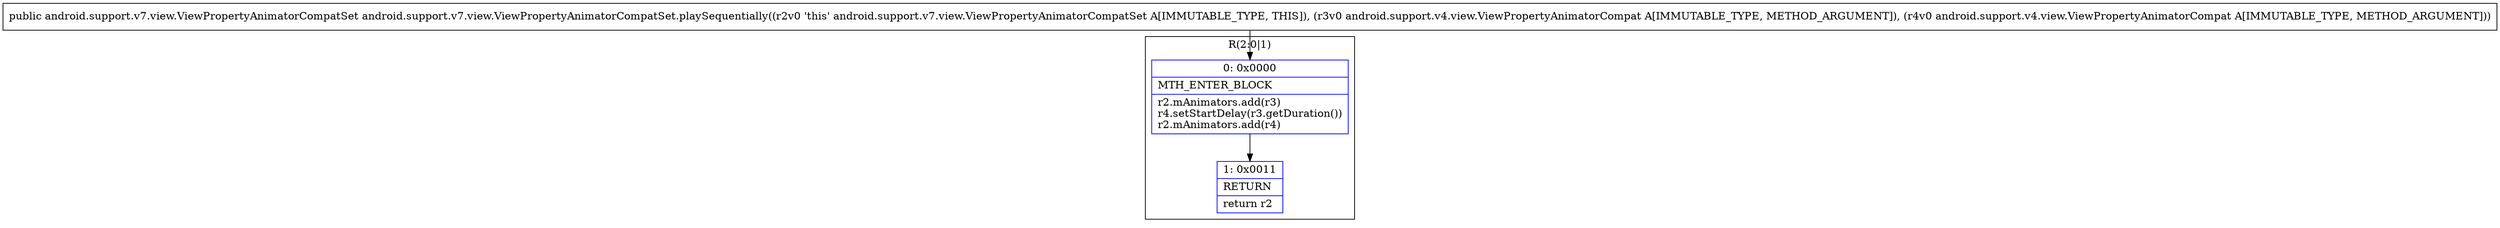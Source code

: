 digraph "CFG forandroid.support.v7.view.ViewPropertyAnimatorCompatSet.playSequentially(Landroid\/support\/v4\/view\/ViewPropertyAnimatorCompat;Landroid\/support\/v4\/view\/ViewPropertyAnimatorCompat;)Landroid\/support\/v7\/view\/ViewPropertyAnimatorCompatSet;" {
subgraph cluster_Region_1440437254 {
label = "R(2:0|1)";
node [shape=record,color=blue];
Node_0 [shape=record,label="{0\:\ 0x0000|MTH_ENTER_BLOCK\l|r2.mAnimators.add(r3)\lr4.setStartDelay(r3.getDuration())\lr2.mAnimators.add(r4)\l}"];
Node_1 [shape=record,label="{1\:\ 0x0011|RETURN\l|return r2\l}"];
}
MethodNode[shape=record,label="{public android.support.v7.view.ViewPropertyAnimatorCompatSet android.support.v7.view.ViewPropertyAnimatorCompatSet.playSequentially((r2v0 'this' android.support.v7.view.ViewPropertyAnimatorCompatSet A[IMMUTABLE_TYPE, THIS]), (r3v0 android.support.v4.view.ViewPropertyAnimatorCompat A[IMMUTABLE_TYPE, METHOD_ARGUMENT]), (r4v0 android.support.v4.view.ViewPropertyAnimatorCompat A[IMMUTABLE_TYPE, METHOD_ARGUMENT])) }"];
MethodNode -> Node_0;
Node_0 -> Node_1;
}

